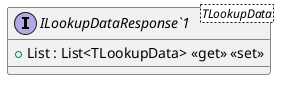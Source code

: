 @startuml ILookupDataResponse`1
interface ILookupDataResponse`1<TLookupData>  {
    + List : List<TLookupData> <<get>> <<set>>
}
@enduml
